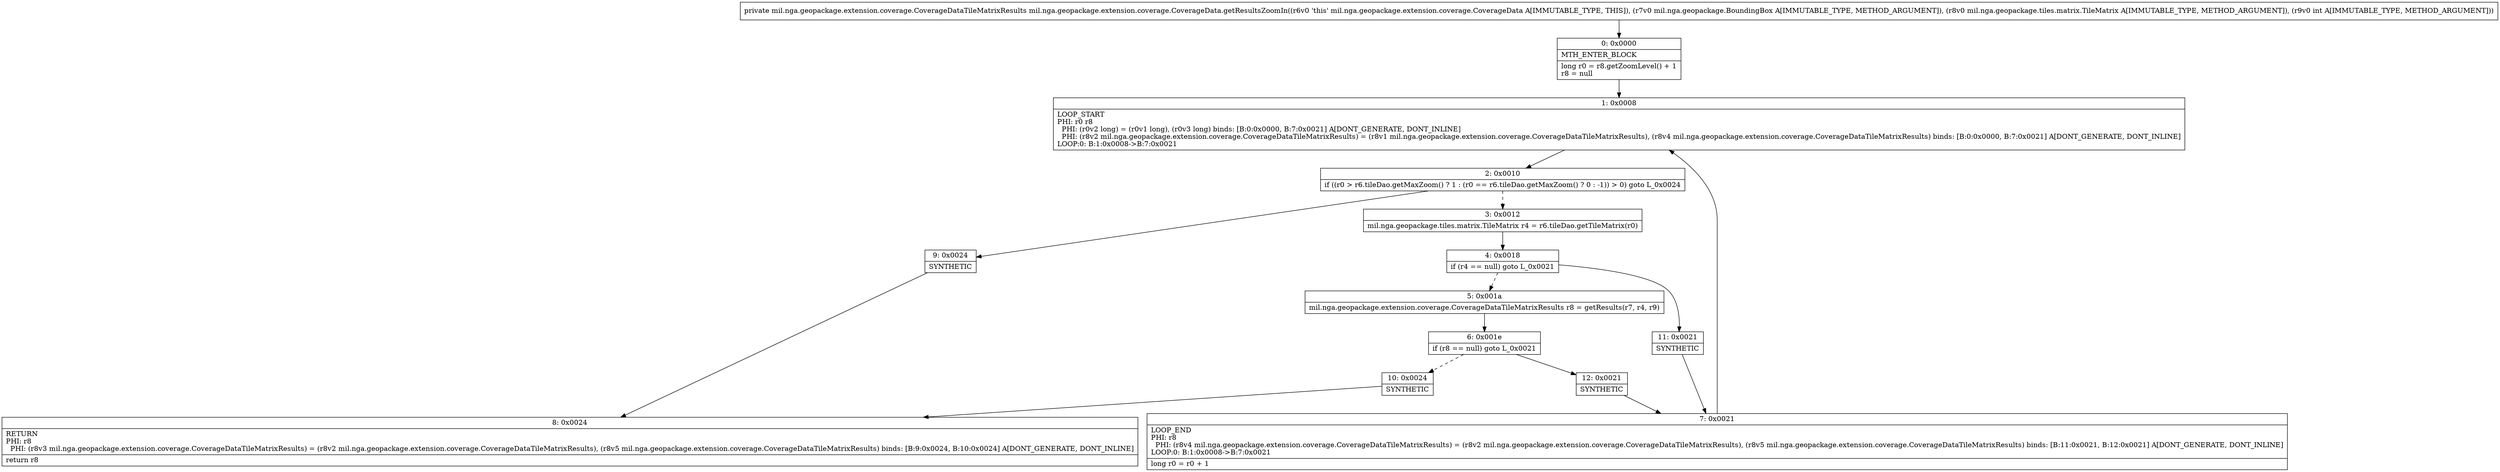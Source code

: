 digraph "CFG formil.nga.geopackage.extension.coverage.CoverageData.getResultsZoomIn(Lmil\/nga\/geopackage\/BoundingBox;Lmil\/nga\/geopackage\/tiles\/matrix\/TileMatrix;I)Lmil\/nga\/geopackage\/extension\/coverage\/CoverageDataTileMatrixResults;" {
Node_0 [shape=record,label="{0\:\ 0x0000|MTH_ENTER_BLOCK\l|long r0 = r8.getZoomLevel() + 1\lr8 = null\l}"];
Node_1 [shape=record,label="{1\:\ 0x0008|LOOP_START\lPHI: r0 r8 \l  PHI: (r0v2 long) = (r0v1 long), (r0v3 long) binds: [B:0:0x0000, B:7:0x0021] A[DONT_GENERATE, DONT_INLINE]\l  PHI: (r8v2 mil.nga.geopackage.extension.coverage.CoverageDataTileMatrixResults) = (r8v1 mil.nga.geopackage.extension.coverage.CoverageDataTileMatrixResults), (r8v4 mil.nga.geopackage.extension.coverage.CoverageDataTileMatrixResults) binds: [B:0:0x0000, B:7:0x0021] A[DONT_GENERATE, DONT_INLINE]\lLOOP:0: B:1:0x0008\-\>B:7:0x0021\l}"];
Node_2 [shape=record,label="{2\:\ 0x0010|if ((r0 \> r6.tileDao.getMaxZoom() ? 1 : (r0 == r6.tileDao.getMaxZoom() ? 0 : \-1)) \> 0) goto L_0x0024\l}"];
Node_3 [shape=record,label="{3\:\ 0x0012|mil.nga.geopackage.tiles.matrix.TileMatrix r4 = r6.tileDao.getTileMatrix(r0)\l}"];
Node_4 [shape=record,label="{4\:\ 0x0018|if (r4 == null) goto L_0x0021\l}"];
Node_5 [shape=record,label="{5\:\ 0x001a|mil.nga.geopackage.extension.coverage.CoverageDataTileMatrixResults r8 = getResults(r7, r4, r9)\l}"];
Node_6 [shape=record,label="{6\:\ 0x001e|if (r8 == null) goto L_0x0021\l}"];
Node_7 [shape=record,label="{7\:\ 0x0021|LOOP_END\lPHI: r8 \l  PHI: (r8v4 mil.nga.geopackage.extension.coverage.CoverageDataTileMatrixResults) = (r8v2 mil.nga.geopackage.extension.coverage.CoverageDataTileMatrixResults), (r8v5 mil.nga.geopackage.extension.coverage.CoverageDataTileMatrixResults) binds: [B:11:0x0021, B:12:0x0021] A[DONT_GENERATE, DONT_INLINE]\lLOOP:0: B:1:0x0008\-\>B:7:0x0021\l|long r0 = r0 + 1\l}"];
Node_8 [shape=record,label="{8\:\ 0x0024|RETURN\lPHI: r8 \l  PHI: (r8v3 mil.nga.geopackage.extension.coverage.CoverageDataTileMatrixResults) = (r8v2 mil.nga.geopackage.extension.coverage.CoverageDataTileMatrixResults), (r8v5 mil.nga.geopackage.extension.coverage.CoverageDataTileMatrixResults) binds: [B:9:0x0024, B:10:0x0024] A[DONT_GENERATE, DONT_INLINE]\l|return r8\l}"];
Node_9 [shape=record,label="{9\:\ 0x0024|SYNTHETIC\l}"];
Node_10 [shape=record,label="{10\:\ 0x0024|SYNTHETIC\l}"];
Node_11 [shape=record,label="{11\:\ 0x0021|SYNTHETIC\l}"];
Node_12 [shape=record,label="{12\:\ 0x0021|SYNTHETIC\l}"];
MethodNode[shape=record,label="{private mil.nga.geopackage.extension.coverage.CoverageDataTileMatrixResults mil.nga.geopackage.extension.coverage.CoverageData.getResultsZoomIn((r6v0 'this' mil.nga.geopackage.extension.coverage.CoverageData A[IMMUTABLE_TYPE, THIS]), (r7v0 mil.nga.geopackage.BoundingBox A[IMMUTABLE_TYPE, METHOD_ARGUMENT]), (r8v0 mil.nga.geopackage.tiles.matrix.TileMatrix A[IMMUTABLE_TYPE, METHOD_ARGUMENT]), (r9v0 int A[IMMUTABLE_TYPE, METHOD_ARGUMENT])) }"];
MethodNode -> Node_0;
Node_0 -> Node_1;
Node_1 -> Node_2;
Node_2 -> Node_3[style=dashed];
Node_2 -> Node_9;
Node_3 -> Node_4;
Node_4 -> Node_5[style=dashed];
Node_4 -> Node_11;
Node_5 -> Node_6;
Node_6 -> Node_10[style=dashed];
Node_6 -> Node_12;
Node_7 -> Node_1;
Node_9 -> Node_8;
Node_10 -> Node_8;
Node_11 -> Node_7;
Node_12 -> Node_7;
}

